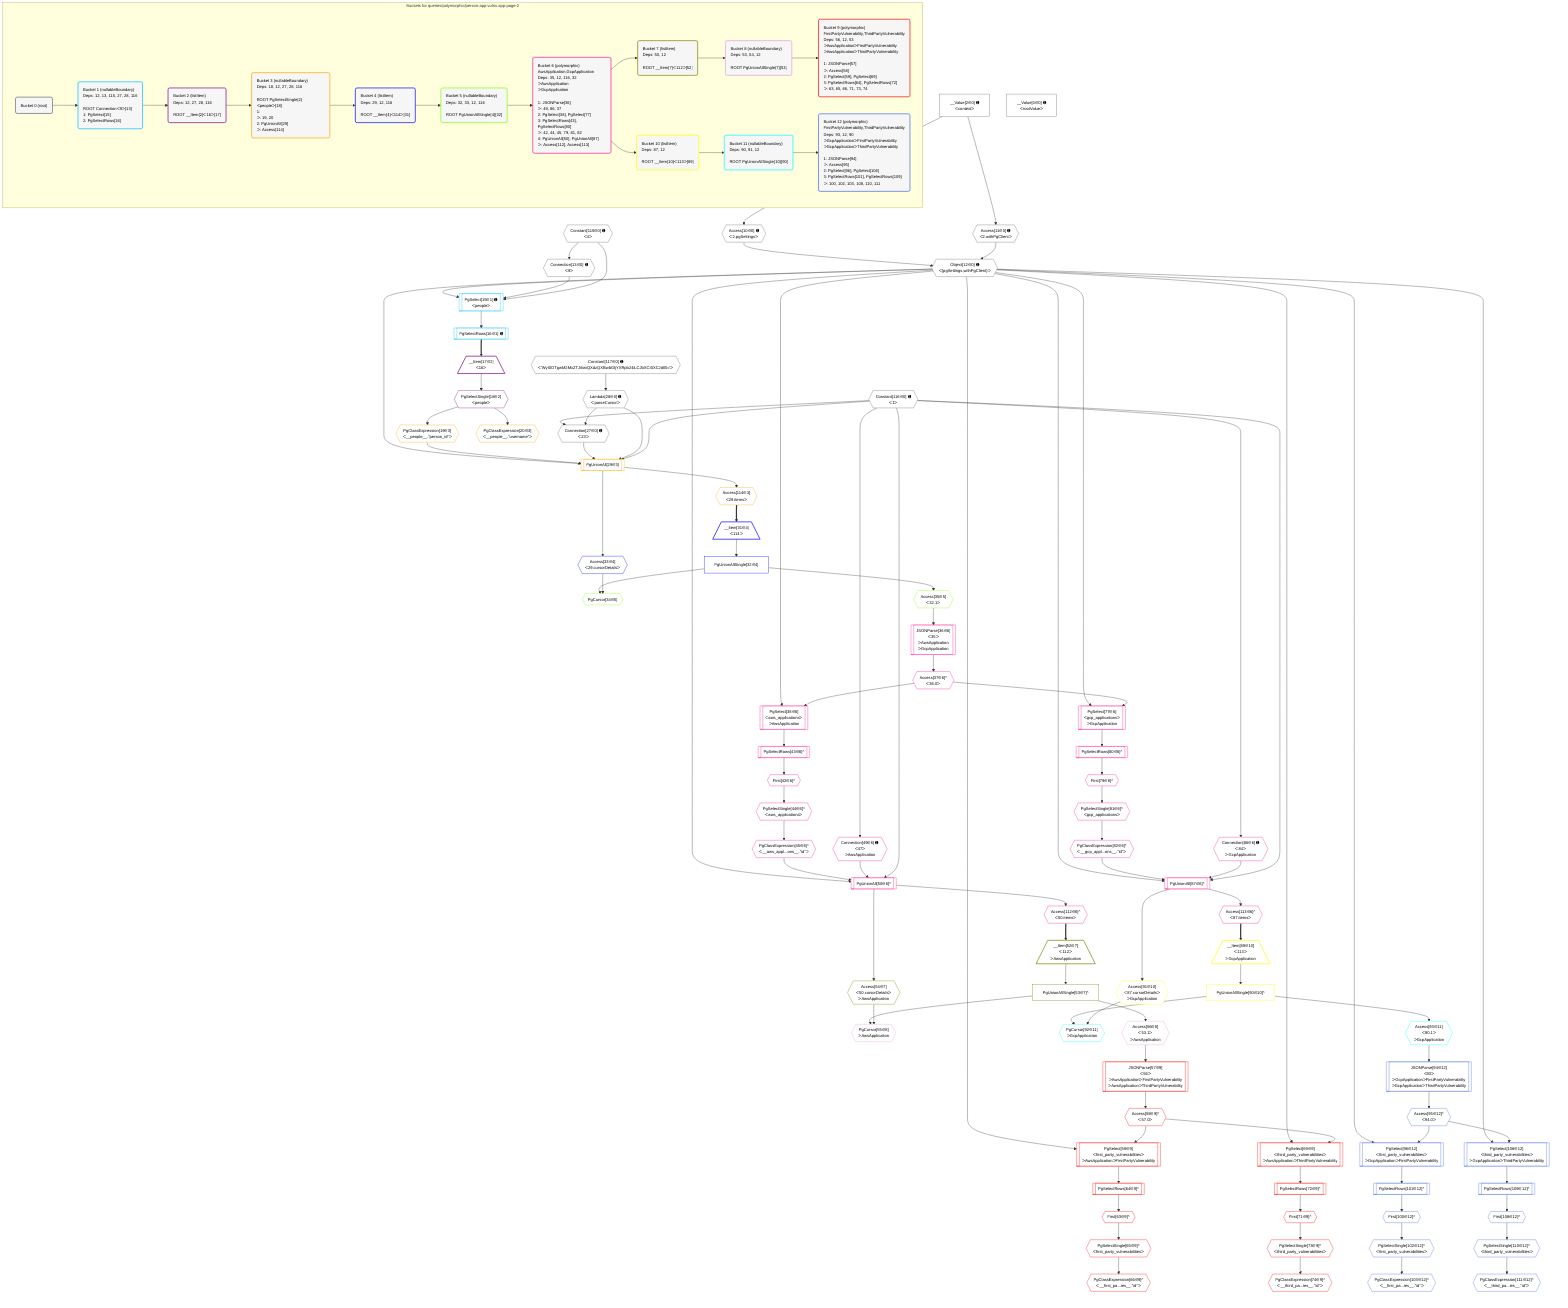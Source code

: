 %%{init: {'themeVariables': { 'fontSize': '12px'}}}%%
graph TD
    classDef path fill:#eee,stroke:#000,color:#000
    classDef plan fill:#fff,stroke-width:1px,color:#000
    classDef itemplan fill:#fff,stroke-width:2px,color:#000
    classDef unbatchedplan fill:#dff,stroke-width:1px,color:#000
    classDef sideeffectplan fill:#fcc,stroke-width:2px,color:#000
    classDef bucket fill:#f6f6f6,color:#000,stroke-width:2px,text-align:left


    %% plan dependencies
    Object12{{"Object[12∈0] ➊<br />ᐸ{pgSettings,withPgClient}ᐳ"}}:::plan
    Access10{{"Access[10∈0] ➊<br />ᐸ2.pgSettingsᐳ"}}:::plan
    Access11{{"Access[11∈0] ➊<br />ᐸ2.withPgClientᐳ"}}:::plan
    Access10 & Access11 --> Object12
    Connection27{{"Connection[27∈0] ➊<br />ᐸ23ᐳ"}}:::plan
    Constant116{{"Constant[116∈0] ➊<br />ᐸ1ᐳ"}}:::plan
    Lambda28{{"Lambda[28∈0] ➊<br />ᐸparseCursorᐳ"}}:::plan
    Constant116 & Lambda28 --> Connection27
    __Value2["__Value[2∈0] ➊<br />ᐸcontextᐳ"]:::plan
    __Value2 --> Access10
    __Value2 --> Access11
    Connection13{{"Connection[13∈0] ➊<br />ᐸ9ᐳ"}}:::plan
    Constant115{{"Constant[115∈0] ➊<br />ᐸ4ᐳ"}}:::plan
    Constant115 --> Connection13
    Constant117{{"Constant[117∈0] ➊<br />ᐸ'WyI0OTgwM2MxZTJiIiwiQXdzQXBwbGljYXRpb24iLCJbXCI0XCJdIl0='ᐳ"}}:::plan
    Constant117 --> Lambda28
    __Value4["__Value[4∈0] ➊<br />ᐸrootValueᐳ"]:::plan
    PgSelect15[["PgSelect[15∈1] ➊<br />ᐸpeopleᐳ"]]:::plan
    Object12 & Connection13 & Constant115 --> PgSelect15
    PgSelectRows16[["PgSelectRows[16∈1] ➊"]]:::plan
    PgSelect15 --> PgSelectRows16
    __Item17[/"__Item[17∈2]<br />ᐸ16ᐳ"\]:::itemplan
    PgSelectRows16 ==> __Item17
    PgSelectSingle18{{"PgSelectSingle[18∈2]<br />ᐸpeopleᐳ"}}:::plan
    __Item17 --> PgSelectSingle18
    PgUnionAll29[["PgUnionAll[29∈3]"]]:::plan
    PgClassExpression19{{"PgClassExpression[19∈3]<br />ᐸ__people__.”person_id”ᐳ"}}:::plan
    Object12 & PgClassExpression19 & Connection27 & Lambda28 & Constant116 --> PgUnionAll29
    PgSelectSingle18 --> PgClassExpression19
    PgClassExpression20{{"PgClassExpression[20∈3]<br />ᐸ__people__.”username”ᐳ"}}:::plan
    PgSelectSingle18 --> PgClassExpression20
    Access114{{"Access[114∈3]<br />ᐸ29.itemsᐳ"}}:::plan
    PgUnionAll29 --> Access114
    __Item31[/"__Item[31∈4]<br />ᐸ114ᐳ"\]:::itemplan
    Access114 ==> __Item31
    PgUnionAllSingle32["PgUnionAllSingle[32∈4]"]:::plan
    __Item31 --> PgUnionAllSingle32
    Access33{{"Access[33∈4]<br />ᐸ29.cursorDetailsᐳ"}}:::plan
    PgUnionAll29 --> Access33
    PgCursor34{{"PgCursor[34∈5]"}}:::plan
    PgUnionAllSingle32 & Access33 --> PgCursor34
    Access35{{"Access[35∈5]<br />ᐸ32.1ᐳ"}}:::plan
    PgUnionAllSingle32 --> Access35
    PgUnionAll50[["PgUnionAll[50∈6]^"]]:::plan
    PgClassExpression45{{"PgClassExpression[45∈6]^<br />ᐸ__aws_appl...ons__.”id”ᐳ"}}:::plan
    Connection49{{"Connection[49∈6] ➊<br />ᐸ47ᐳ<br />ᐳAwsApplication"}}:::plan
    Object12 & PgClassExpression45 & Connection49 & Constant116 --> PgUnionAll50
    PgUnionAll87[["PgUnionAll[87∈6]^"]]:::plan
    PgClassExpression82{{"PgClassExpression[82∈6]^<br />ᐸ__gcp_appl...ons__.”id”ᐳ"}}:::plan
    Connection86{{"Connection[86∈6] ➊<br />ᐸ84ᐳ<br />ᐳGcpApplication"}}:::plan
    Object12 & PgClassExpression82 & Connection86 & Constant116 --> PgUnionAll87
    PgSelect38[["PgSelect[38∈6]<br />ᐸaws_applicationsᐳ<br />ᐳAwsApplication"]]:::plan
    Access37{{"Access[37∈6]^<br />ᐸ36.0ᐳ"}}:::plan
    Object12 & Access37 --> PgSelect38
    PgSelect77[["PgSelect[77∈6]<br />ᐸgcp_applicationsᐳ<br />ᐳGcpApplication"]]:::plan
    Object12 & Access37 --> PgSelect77
    JSONParse36[["JSONParse[36∈6]<br />ᐸ35ᐳ<br />ᐳAwsApplication<br />ᐳGcpApplication"]]:::plan
    Access35 --> JSONParse36
    JSONParse36 --> Access37
    First42{{"First[42∈6]^"}}:::plan
    PgSelectRows43[["PgSelectRows[43∈6]^"]]:::plan
    PgSelectRows43 --> First42
    PgSelect38 --> PgSelectRows43
    PgSelectSingle44{{"PgSelectSingle[44∈6]^<br />ᐸaws_applicationsᐳ"}}:::plan
    First42 --> PgSelectSingle44
    PgSelectSingle44 --> PgClassExpression45
    Constant116 --> Connection49
    First79{{"First[79∈6]^"}}:::plan
    PgSelectRows80[["PgSelectRows[80∈6]^"]]:::plan
    PgSelectRows80 --> First79
    PgSelect77 --> PgSelectRows80
    PgSelectSingle81{{"PgSelectSingle[81∈6]^<br />ᐸgcp_applicationsᐳ"}}:::plan
    First79 --> PgSelectSingle81
    PgSelectSingle81 --> PgClassExpression82
    Constant116 --> Connection86
    Access112{{"Access[112∈6]^<br />ᐸ50.itemsᐳ"}}:::plan
    PgUnionAll50 --> Access112
    Access113{{"Access[113∈6]^<br />ᐸ87.itemsᐳ"}}:::plan
    PgUnionAll87 --> Access113
    __Item52[/"__Item[52∈7]<br />ᐸ112ᐳ<br />ᐳAwsApplication"\]:::itemplan
    Access112 ==> __Item52
    PgUnionAllSingle53["PgUnionAllSingle[53∈7]^"]:::plan
    __Item52 --> PgUnionAllSingle53
    Access54{{"Access[54∈7]<br />ᐸ50.cursorDetailsᐳ<br />ᐳAwsApplication"}}:::plan
    PgUnionAll50 --> Access54
    PgCursor55{{"PgCursor[55∈8]<br />ᐳAwsApplication"}}:::plan
    PgUnionAllSingle53 & Access54 --> PgCursor55
    Access56{{"Access[56∈8]<br />ᐸ53.1ᐳ<br />ᐳAwsApplication"}}:::plan
    PgUnionAllSingle53 --> Access56
    PgSelect59[["PgSelect[59∈9]<br />ᐸfirst_party_vulnerabilitiesᐳ<br />ᐳAwsApplicationᐳFirstPartyVulnerability"]]:::plan
    Access58{{"Access[58∈9]^<br />ᐸ57.0ᐳ"}}:::plan
    Object12 & Access58 --> PgSelect59
    PgSelect69[["PgSelect[69∈9]<br />ᐸthird_party_vulnerabilitiesᐳ<br />ᐳAwsApplicationᐳThirdPartyVulnerability"]]:::plan
    Object12 & Access58 --> PgSelect69
    JSONParse57[["JSONParse[57∈9]<br />ᐸ56ᐳ<br />ᐳAwsApplicationᐳFirstPartyVulnerability<br />ᐳAwsApplicationᐳThirdPartyVulnerability"]]:::plan
    Access56 --> JSONParse57
    JSONParse57 --> Access58
    First63{{"First[63∈9]^"}}:::plan
    PgSelectRows64[["PgSelectRows[64∈9]^"]]:::plan
    PgSelectRows64 --> First63
    PgSelect59 --> PgSelectRows64
    PgSelectSingle65{{"PgSelectSingle[65∈9]^<br />ᐸfirst_party_vulnerabilitiesᐳ"}}:::plan
    First63 --> PgSelectSingle65
    PgClassExpression66{{"PgClassExpression[66∈9]^<br />ᐸ__first_pa...ies__.”id”ᐳ"}}:::plan
    PgSelectSingle65 --> PgClassExpression66
    First71{{"First[71∈9]^"}}:::plan
    PgSelectRows72[["PgSelectRows[72∈9]^"]]:::plan
    PgSelectRows72 --> First71
    PgSelect69 --> PgSelectRows72
    PgSelectSingle73{{"PgSelectSingle[73∈9]^<br />ᐸthird_party_vulnerabilitiesᐳ"}}:::plan
    First71 --> PgSelectSingle73
    PgClassExpression74{{"PgClassExpression[74∈9]^<br />ᐸ__third_pa...ies__.”id”ᐳ"}}:::plan
    PgSelectSingle73 --> PgClassExpression74
    __Item89[/"__Item[89∈10]<br />ᐸ113ᐳ<br />ᐳGcpApplication"\]:::itemplan
    Access113 ==> __Item89
    PgUnionAllSingle90["PgUnionAllSingle[90∈10]^"]:::plan
    __Item89 --> PgUnionAllSingle90
    Access91{{"Access[91∈10]<br />ᐸ87.cursorDetailsᐳ<br />ᐳGcpApplication"}}:::plan
    PgUnionAll87 --> Access91
    PgCursor92{{"PgCursor[92∈11]<br />ᐳGcpApplication"}}:::plan
    PgUnionAllSingle90 & Access91 --> PgCursor92
    Access93{{"Access[93∈11]<br />ᐸ90.1ᐳ<br />ᐳGcpApplication"}}:::plan
    PgUnionAllSingle90 --> Access93
    PgSelect96[["PgSelect[96∈12]<br />ᐸfirst_party_vulnerabilitiesᐳ<br />ᐳGcpApplicationᐳFirstPartyVulnerability"]]:::plan
    Access95{{"Access[95∈12]^<br />ᐸ94.0ᐳ"}}:::plan
    Object12 & Access95 --> PgSelect96
    PgSelect106[["PgSelect[106∈12]<br />ᐸthird_party_vulnerabilitiesᐳ<br />ᐳGcpApplicationᐳThirdPartyVulnerability"]]:::plan
    Object12 & Access95 --> PgSelect106
    JSONParse94[["JSONParse[94∈12]<br />ᐸ93ᐳ<br />ᐳGcpApplicationᐳFirstPartyVulnerability<br />ᐳGcpApplicationᐳThirdPartyVulnerability"]]:::plan
    Access93 --> JSONParse94
    JSONParse94 --> Access95
    First100{{"First[100∈12]^"}}:::plan
    PgSelectRows101[["PgSelectRows[101∈12]^"]]:::plan
    PgSelectRows101 --> First100
    PgSelect96 --> PgSelectRows101
    PgSelectSingle102{{"PgSelectSingle[102∈12]^<br />ᐸfirst_party_vulnerabilitiesᐳ"}}:::plan
    First100 --> PgSelectSingle102
    PgClassExpression103{{"PgClassExpression[103∈12]^<br />ᐸ__first_pa...ies__.”id”ᐳ"}}:::plan
    PgSelectSingle102 --> PgClassExpression103
    First108{{"First[108∈12]^"}}:::plan
    PgSelectRows109[["PgSelectRows[109∈12]^"]]:::plan
    PgSelectRows109 --> First108
    PgSelect106 --> PgSelectRows109
    PgSelectSingle110{{"PgSelectSingle[110∈12]^<br />ᐸthird_party_vulnerabilitiesᐳ"}}:::plan
    First108 --> PgSelectSingle110
    PgClassExpression111{{"PgClassExpression[111∈12]^<br />ᐸ__third_pa...ies__.”id”ᐳ"}}:::plan
    PgSelectSingle110 --> PgClassExpression111

    %% define steps

    subgraph "Buckets for queries/polymorphic/person-app-vulns.app-page-2"
    Bucket0("Bucket 0 (root)"):::bucket
    classDef bucket0 stroke:#696969
    class Bucket0,__Value2,__Value4,Access10,Access11,Object12,Connection13,Connection27,Lambda28,Constant115,Constant116,Constant117 bucket0
    Bucket1("Bucket 1 (nullableBoundary)<br />Deps: 12, 13, 115, 27, 28, 116<br /><br />ROOT Connectionᐸ9ᐳ[13]<br />1: PgSelect[15]<br />2: PgSelectRows[16]"):::bucket
    classDef bucket1 stroke:#00bfff
    class Bucket1,PgSelect15,PgSelectRows16 bucket1
    Bucket2("Bucket 2 (listItem)<br />Deps: 12, 27, 28, 116<br /><br />ROOT __Item{2}ᐸ16ᐳ[17]"):::bucket
    classDef bucket2 stroke:#7f007f
    class Bucket2,__Item17,PgSelectSingle18 bucket2
    Bucket3("Bucket 3 (nullableBoundary)<br />Deps: 18, 12, 27, 28, 116<br /><br />ROOT PgSelectSingle{2}ᐸpeopleᐳ[18]<br />1: <br />ᐳ: 19, 20<br />2: PgUnionAll[29]<br />ᐳ: Access[114]"):::bucket
    classDef bucket3 stroke:#ffa500
    class Bucket3,PgClassExpression19,PgClassExpression20,PgUnionAll29,Access114 bucket3
    Bucket4("Bucket 4 (listItem)<br />Deps: 29, 12, 116<br /><br />ROOT __Item{4}ᐸ114ᐳ[31]"):::bucket
    classDef bucket4 stroke:#0000ff
    class Bucket4,__Item31,PgUnionAllSingle32,Access33 bucket4
    Bucket5("Bucket 5 (nullableBoundary)<br />Deps: 32, 33, 12, 116<br /><br />ROOT PgUnionAllSingle{4}[32]"):::bucket
    classDef bucket5 stroke:#7fff00
    class Bucket5,PgCursor34,Access35 bucket5
    Bucket6("Bucket 6 (polymorphic)<br />AwsApplication,GcpApplication<br />Deps: 35, 12, 116, 32<br />ᐳAwsApplication<br />ᐳGcpApplication<br /><br />1: JSONParse[36]<br />ᐳ: 49, 86, 37<br />2: PgSelect[38], PgSelect[77]<br />3: PgSelectRows[43], PgSelectRows[80]<br />ᐳ: 42, 44, 45, 79, 81, 82<br />4: PgUnionAll[50], PgUnionAll[87]<br />ᐳ: Access[112], Access[113]"):::bucket
    classDef bucket6 stroke:#ff1493
    class Bucket6,JSONParse36,Access37,PgSelect38,First42,PgSelectRows43,PgSelectSingle44,PgClassExpression45,Connection49,PgUnionAll50,PgSelect77,First79,PgSelectRows80,PgSelectSingle81,PgClassExpression82,Connection86,PgUnionAll87,Access112,Access113 bucket6
    Bucket7("Bucket 7 (listItem)<br />Deps: 50, 12<br /><br />ROOT __Item{7}ᐸ112ᐳ[52]"):::bucket
    classDef bucket7 stroke:#808000
    class Bucket7,__Item52,PgUnionAllSingle53,Access54 bucket7
    Bucket8("Bucket 8 (nullableBoundary)<br />Deps: 53, 54, 12<br /><br />ROOT PgUnionAllSingle{7}[53]"):::bucket
    classDef bucket8 stroke:#dda0dd
    class Bucket8,PgCursor55,Access56 bucket8
    Bucket9("Bucket 9 (polymorphic)<br />FirstPartyVulnerability,ThirdPartyVulnerability<br />Deps: 56, 12, 53<br />ᐳAwsApplicationᐳFirstPartyVulnerability<br />ᐳAwsApplicationᐳThirdPartyVulnerability<br /><br />1: JSONParse[57]<br />ᐳ: Access[58]<br />2: PgSelect[59], PgSelect[69]<br />3: PgSelectRows[64], PgSelectRows[72]<br />ᐳ: 63, 65, 66, 71, 73, 74"):::bucket
    classDef bucket9 stroke:#ff0000
    class Bucket9,JSONParse57,Access58,PgSelect59,First63,PgSelectRows64,PgSelectSingle65,PgClassExpression66,PgSelect69,First71,PgSelectRows72,PgSelectSingle73,PgClassExpression74 bucket9
    Bucket10("Bucket 10 (listItem)<br />Deps: 87, 12<br /><br />ROOT __Item{10}ᐸ113ᐳ[89]"):::bucket
    classDef bucket10 stroke:#ffff00
    class Bucket10,__Item89,PgUnionAllSingle90,Access91 bucket10
    Bucket11("Bucket 11 (nullableBoundary)<br />Deps: 90, 91, 12<br /><br />ROOT PgUnionAllSingle{10}[90]"):::bucket
    classDef bucket11 stroke:#00ffff
    class Bucket11,PgCursor92,Access93 bucket11
    Bucket12("Bucket 12 (polymorphic)<br />FirstPartyVulnerability,ThirdPartyVulnerability<br />Deps: 93, 12, 90<br />ᐳGcpApplicationᐳFirstPartyVulnerability<br />ᐳGcpApplicationᐳThirdPartyVulnerability<br /><br />1: JSONParse[94]<br />ᐳ: Access[95]<br />2: PgSelect[96], PgSelect[106]<br />3: PgSelectRows[101], PgSelectRows[109]<br />ᐳ: 100, 102, 103, 108, 110, 111"):::bucket
    classDef bucket12 stroke:#4169e1
    class Bucket12,JSONParse94,Access95,PgSelect96,First100,PgSelectRows101,PgSelectSingle102,PgClassExpression103,PgSelect106,First108,PgSelectRows109,PgSelectSingle110,PgClassExpression111 bucket12
    Bucket0 --> Bucket1
    Bucket1 --> Bucket2
    Bucket2 --> Bucket3
    Bucket3 --> Bucket4
    Bucket4 --> Bucket5
    Bucket5 --> Bucket6
    Bucket6 --> Bucket7 & Bucket10
    Bucket7 --> Bucket8
    Bucket8 --> Bucket9
    Bucket10 --> Bucket11
    Bucket11 --> Bucket12
    end